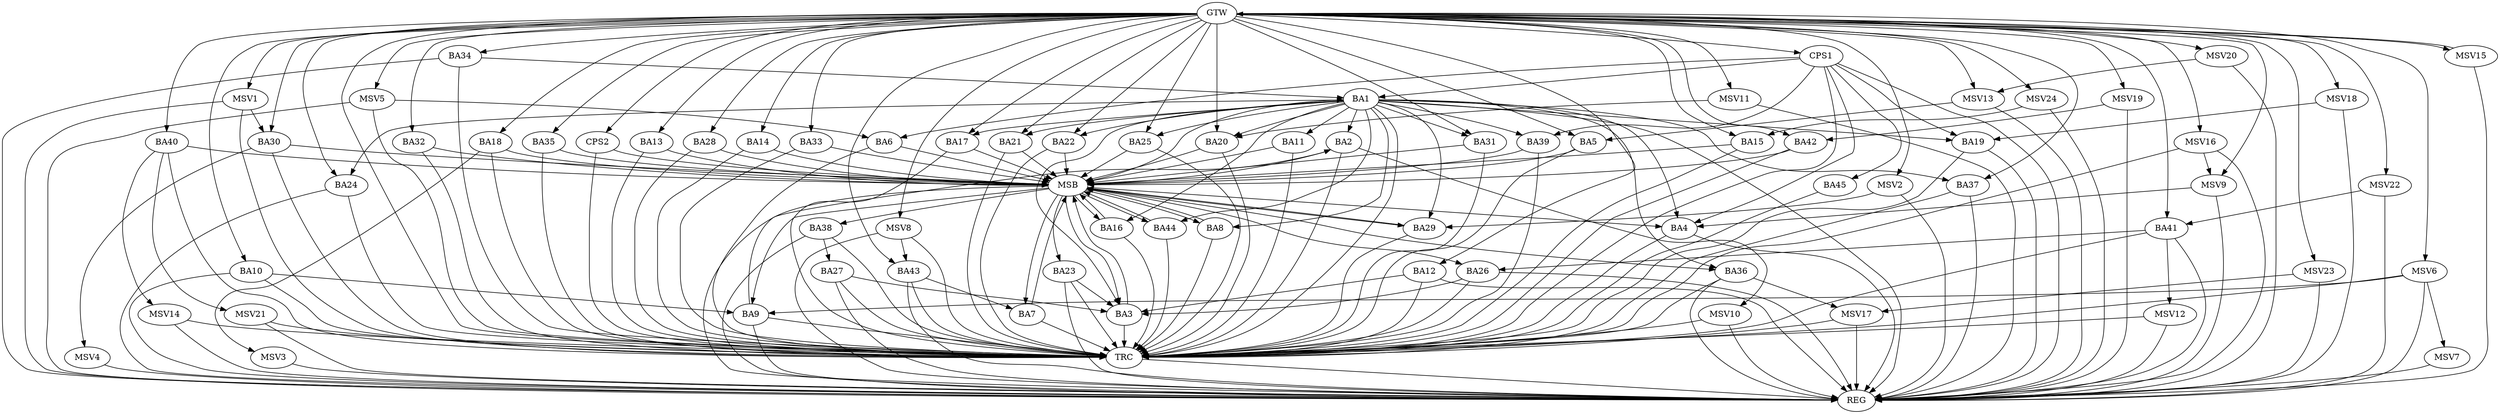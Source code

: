 strict digraph G {
  BA1 [ label="BA1" ];
  BA2 [ label="BA2" ];
  BA3 [ label="BA3" ];
  BA4 [ label="BA4" ];
  BA5 [ label="BA5" ];
  BA6 [ label="BA6" ];
  BA7 [ label="BA7" ];
  BA8 [ label="BA8" ];
  BA9 [ label="BA9" ];
  BA10 [ label="BA10" ];
  BA11 [ label="BA11" ];
  BA12 [ label="BA12" ];
  BA13 [ label="BA13" ];
  BA14 [ label="BA14" ];
  BA15 [ label="BA15" ];
  BA16 [ label="BA16" ];
  BA17 [ label="BA17" ];
  BA18 [ label="BA18" ];
  BA19 [ label="BA19" ];
  BA20 [ label="BA20" ];
  BA21 [ label="BA21" ];
  BA22 [ label="BA22" ];
  BA23 [ label="BA23" ];
  BA24 [ label="BA24" ];
  BA25 [ label="BA25" ];
  BA26 [ label="BA26" ];
  BA27 [ label="BA27" ];
  BA28 [ label="BA28" ];
  BA29 [ label="BA29" ];
  BA30 [ label="BA30" ];
  BA31 [ label="BA31" ];
  BA32 [ label="BA32" ];
  BA33 [ label="BA33" ];
  BA34 [ label="BA34" ];
  BA35 [ label="BA35" ];
  BA36 [ label="BA36" ];
  BA37 [ label="BA37" ];
  BA38 [ label="BA38" ];
  BA39 [ label="BA39" ];
  BA40 [ label="BA40" ];
  BA41 [ label="BA41" ];
  BA42 [ label="BA42" ];
  BA43 [ label="BA43" ];
  BA44 [ label="BA44" ];
  BA45 [ label="BA45" ];
  CPS1 [ label="CPS1" ];
  CPS2 [ label="CPS2" ];
  GTW [ label="GTW" ];
  REG [ label="REG" ];
  MSB [ label="MSB" ];
  TRC [ label="TRC" ];
  MSV1 [ label="MSV1" ];
  MSV2 [ label="MSV2" ];
  MSV3 [ label="MSV3" ];
  MSV4 [ label="MSV4" ];
  MSV5 [ label="MSV5" ];
  MSV6 [ label="MSV6" ];
  MSV7 [ label="MSV7" ];
  MSV8 [ label="MSV8" ];
  MSV9 [ label="MSV9" ];
  MSV10 [ label="MSV10" ];
  MSV11 [ label="MSV11" ];
  MSV12 [ label="MSV12" ];
  MSV13 [ label="MSV13" ];
  MSV14 [ label="MSV14" ];
  MSV15 [ label="MSV15" ];
  MSV16 [ label="MSV16" ];
  MSV17 [ label="MSV17" ];
  MSV18 [ label="MSV18" ];
  MSV19 [ label="MSV19" ];
  MSV20 [ label="MSV20" ];
  MSV21 [ label="MSV21" ];
  MSV22 [ label="MSV22" ];
  MSV23 [ label="MSV23" ];
  MSV24 [ label="MSV24" ];
  BA1 -> BA2;
  BA9 -> BA2;
  BA10 -> BA9;
  BA12 -> BA3;
  BA23 -> BA3;
  BA26 -> BA3;
  BA27 -> BA3;
  BA34 -> BA1;
  BA38 -> BA27;
  BA41 -> BA26;
  BA43 -> BA7;
  CPS1 -> BA45;
  CPS1 -> BA39;
  CPS1 -> BA19;
  CPS1 -> BA4;
  CPS1 -> BA1;
  CPS1 -> BA6;
  GTW -> BA5;
  GTW -> BA10;
  GTW -> BA12;
  GTW -> BA13;
  GTW -> BA14;
  GTW -> BA15;
  GTW -> BA17;
  GTW -> BA18;
  GTW -> BA20;
  GTW -> BA21;
  GTW -> BA22;
  GTW -> BA24;
  GTW -> BA25;
  GTW -> BA28;
  GTW -> BA30;
  GTW -> BA31;
  GTW -> BA32;
  GTW -> BA33;
  GTW -> BA34;
  GTW -> BA35;
  GTW -> BA37;
  GTW -> BA40;
  GTW -> BA41;
  GTW -> BA42;
  GTW -> BA43;
  GTW -> CPS1;
  GTW -> CPS2;
  BA1 -> REG;
  BA4 -> REG;
  BA9 -> REG;
  BA10 -> REG;
  BA12 -> REG;
  BA19 -> REG;
  BA23 -> REG;
  BA24 -> REG;
  BA26 -> REG;
  BA27 -> REG;
  BA34 -> REG;
  BA36 -> REG;
  BA37 -> REG;
  BA38 -> REG;
  BA41 -> REG;
  BA43 -> REG;
  CPS1 -> REG;
  BA2 -> MSB;
  MSB -> BA1;
  MSB -> REG;
  BA3 -> MSB;
  BA5 -> MSB;
  MSB -> BA4;
  BA6 -> MSB;
  BA7 -> MSB;
  MSB -> BA3;
  BA8 -> MSB;
  BA11 -> MSB;
  BA13 -> MSB;
  BA14 -> MSB;
  BA15 -> MSB;
  BA16 -> MSB;
  BA17 -> MSB;
  BA18 -> MSB;
  BA20 -> MSB;
  BA21 -> MSB;
  BA22 -> MSB;
  BA25 -> MSB;
  MSB -> BA7;
  BA28 -> MSB;
  BA29 -> MSB;
  BA30 -> MSB;
  MSB -> BA8;
  BA31 -> MSB;
  BA32 -> MSB;
  BA33 -> MSB;
  MSB -> BA9;
  BA35 -> MSB;
  MSB -> BA23;
  BA39 -> MSB;
  BA40 -> MSB;
  MSB -> BA16;
  BA42 -> MSB;
  MSB -> BA36;
  BA44 -> MSB;
  MSB -> BA26;
  CPS2 -> MSB;
  MSB -> BA44;
  MSB -> BA38;
  MSB -> BA29;
  BA1 -> TRC;
  BA2 -> TRC;
  BA3 -> TRC;
  BA4 -> TRC;
  BA5 -> TRC;
  BA6 -> TRC;
  BA7 -> TRC;
  BA8 -> TRC;
  BA9 -> TRC;
  BA10 -> TRC;
  BA11 -> TRC;
  BA12 -> TRC;
  BA13 -> TRC;
  BA14 -> TRC;
  BA15 -> TRC;
  BA16 -> TRC;
  BA17 -> TRC;
  BA18 -> TRC;
  BA19 -> TRC;
  BA20 -> TRC;
  BA21 -> TRC;
  BA22 -> TRC;
  BA23 -> TRC;
  BA24 -> TRC;
  BA25 -> TRC;
  BA26 -> TRC;
  BA27 -> TRC;
  BA28 -> TRC;
  BA29 -> TRC;
  BA30 -> TRC;
  BA31 -> TRC;
  BA32 -> TRC;
  BA33 -> TRC;
  BA34 -> TRC;
  BA35 -> TRC;
  BA36 -> TRC;
  BA37 -> TRC;
  BA38 -> TRC;
  BA39 -> TRC;
  BA40 -> TRC;
  BA41 -> TRC;
  BA42 -> TRC;
  BA43 -> TRC;
  BA44 -> TRC;
  BA45 -> TRC;
  CPS1 -> TRC;
  CPS2 -> TRC;
  GTW -> TRC;
  TRC -> REG;
  BA1 -> BA21;
  BA1 -> BA25;
  BA1 -> BA44;
  BA1 -> BA4;
  BA1 -> BA20;
  BA1 -> BA29;
  BA1 -> BA3;
  BA1 -> BA37;
  BA1 -> BA24;
  BA1 -> BA31;
  BA1 -> BA17;
  BA1 -> BA19;
  BA1 -> BA11;
  BA1 -> BA16;
  BA1 -> BA39;
  BA1 -> BA8;
  BA1 -> BA36;
  BA1 -> BA22;
  MSV1 -> BA30;
  GTW -> MSV1;
  MSV1 -> REG;
  MSV1 -> TRC;
  MSV2 -> BA29;
  GTW -> MSV2;
  MSV2 -> REG;
  BA18 -> MSV3;
  MSV3 -> REG;
  BA30 -> MSV4;
  MSV4 -> REG;
  MSV5 -> BA6;
  GTW -> MSV5;
  MSV5 -> REG;
  MSV5 -> TRC;
  MSV6 -> BA9;
  GTW -> MSV6;
  MSV6 -> REG;
  MSV6 -> TRC;
  MSV6 -> MSV7;
  MSV7 -> REG;
  MSV8 -> BA43;
  GTW -> MSV8;
  MSV8 -> REG;
  MSV8 -> TRC;
  MSV9 -> BA4;
  GTW -> MSV9;
  MSV9 -> REG;
  BA2 -> MSV10;
  MSV10 -> REG;
  MSV10 -> TRC;
  MSV11 -> BA20;
  GTW -> MSV11;
  MSV11 -> REG;
  BA41 -> MSV12;
  MSV12 -> REG;
  MSV12 -> TRC;
  MSV13 -> BA5;
  GTW -> MSV13;
  MSV13 -> REG;
  BA40 -> MSV14;
  MSV14 -> REG;
  MSV14 -> TRC;
  MSV15 -> GTW;
  GTW -> MSV15;
  MSV15 -> REG;
  MSV16 -> MSV9;
  GTW -> MSV16;
  MSV16 -> REG;
  MSV16 -> TRC;
  BA36 -> MSV17;
  MSV17 -> REG;
  MSV17 -> TRC;
  MSV18 -> BA19;
  GTW -> MSV18;
  MSV18 -> REG;
  MSV19 -> BA42;
  GTW -> MSV19;
  MSV19 -> REG;
  MSV20 -> MSV13;
  GTW -> MSV20;
  MSV20 -> REG;
  BA40 -> MSV21;
  MSV21 -> REG;
  MSV21 -> TRC;
  MSV22 -> BA41;
  GTW -> MSV22;
  MSV22 -> REG;
  MSV23 -> MSV17;
  GTW -> MSV23;
  MSV23 -> REG;
  MSV24 -> BA15;
  GTW -> MSV24;
  MSV24 -> REG;
}
